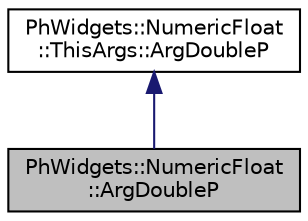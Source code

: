 digraph "PhWidgets::NumericFloat::ArgDoubleP"
{
  edge [fontname="Helvetica",fontsize="10",labelfontname="Helvetica",labelfontsize="10"];
  node [fontname="Helvetica",fontsize="10",shape=record];
  Node3 [label="PhWidgets::NumericFloat\l::ArgDoubleP",height=0.2,width=0.4,color="black", fillcolor="grey75", style="filled", fontcolor="black"];
  Node4 -> Node3 [dir="back",color="midnightblue",fontsize="10",style="solid",fontname="Helvetica"];
  Node4 [label="PhWidgets::NumericFloat\l::ThisArgs::ArgDoubleP",height=0.2,width=0.4,color="black", fillcolor="white", style="filled",URL="$struct_ph_widgets_1_1_numeric_float_1_1_this_args_1_1_arg_double_p.html"];
}
